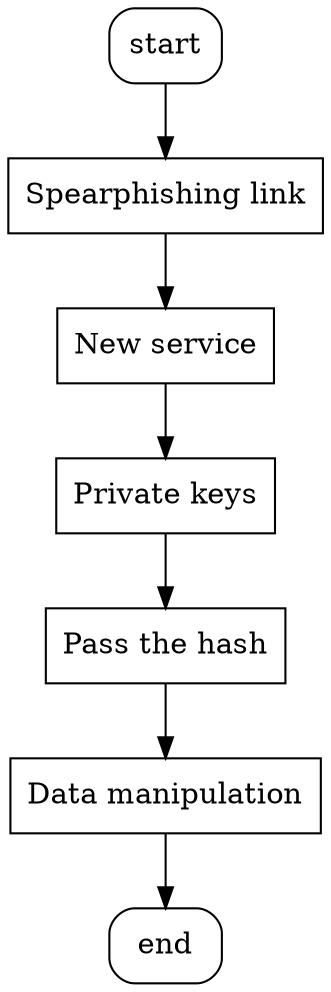 digraph more354 {
	// nodes
	1[label="start",shape=box,style=rounded];
	2[label="Spearphishing link",shape=box];
		//P1//
	3[label="New service",shape=box];
		//P2;S1
		//P1=>P2//
	4[label="Private keys",shape=box];
		//P3;U1
		//P2=>P3//
	5[label="Pass the hash",shape=box];
		//P4;U2//
	6[label="Data manipulation",shape=box];
		//P5;F1
		//P4=>P5;P5->F1//
	7[label="end",shape=box,style=rounded];

	// edges
	1->2->3->4->5->6->7
}

